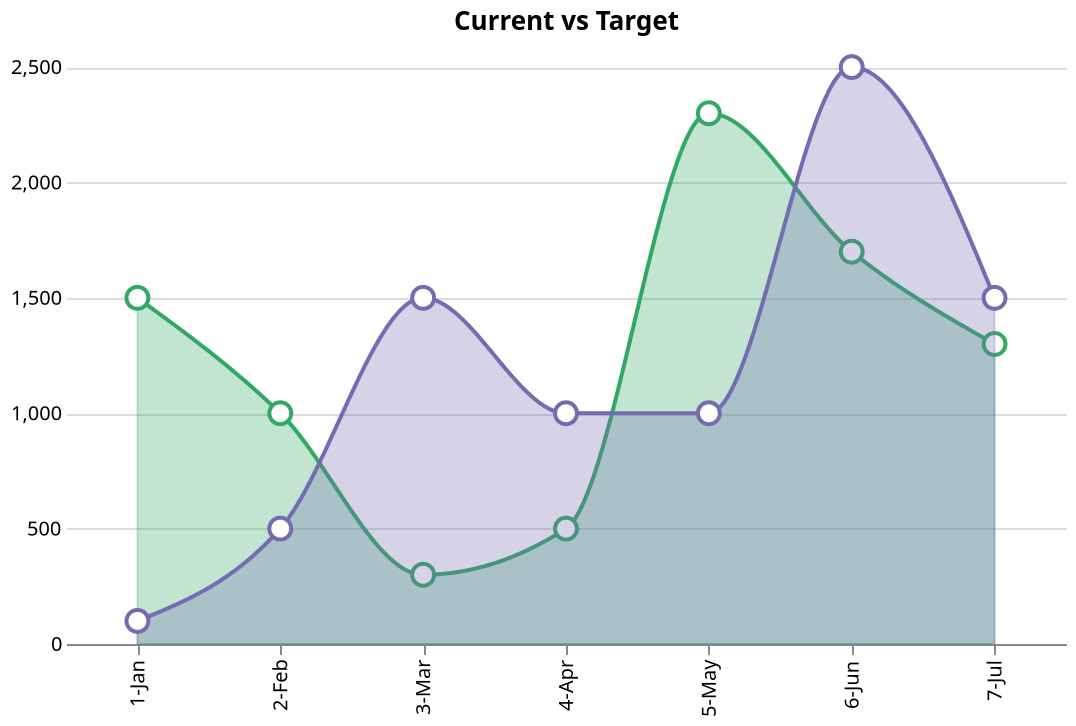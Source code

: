 {"$schema":"https://vega.github.io/schema/vega-lite/v2.json","title":"Current vs Target","width":500,"height":300,"data":{"values":[{"current":1500,"target":100,"date":"1-Jan"},{"current":1000,"target":500,"date":"2-Feb"},{"current":300,"target":1500,"date":"3-Mar"},{"current":500,"target":1000,"date":"4-Apr"},{"current":2300,"target":1000,"date":"5-May"},{"current":1700,"target":2500,"date":"6-Jun"},{"current":1300,"target":1500,"date":"7-Jul"}]},"layer":[{"mark":{"type":"line","interpolate":"monotone","stroke":"#31a864"},"encoding":{"x":{"field":"date","type":"nominal","scale":{"zero":false},"axis":{"title":""}},"y":{"field":"current","type":"quantitative","scale":{"zero":false},"axis":{"title":""}}}},{"mark":{"type":"area","interpolate":"monotone","stroke":"#31a864","fill":"#31a864","opacity":0.3},"encoding":{"x":{"field":"date","type":"nominal","scale":{"zero":false},"axis":{"title":""}},"y":{"field":"current","type":"quantitative","scale":{"zero":false},"axis":{"title":""}}}},{"mark":{"type":"point","filled":true,"fill":"#FFF","stroke":"#31a864"},"encoding":{"x":{"field":"date","type":"nominal","scale":{"zero":false}},"y":{"field":"current","type":"quantitative","scale":{"zero":false}},"size":{"value":120},"opacity":{"value":1}}},{"mark":{"type":"line","interpolate":"monotone","stroke":"#756bb1"},"encoding":{"x":{"field":"date","type":"nominal","scale":{"zero":false},"axis":{"title":""}},"y":{"field":"target","type":"quantitative","scale":{"zero":false},"axis":{"title":""}}}},{"mark":{"type":"area","interpolate":"monotone","stroke":"#756bb1","fill":"#756bb1","opacity":0.3},"encoding":{"x":{"field":"date","type":"nominal","scale":{"zero":false},"axis":{"title":""}},"y":{"field":"target","type":"quantitative","scale":{"zero":false},"axis":{"title":""}}}},{"mark":{"type":"point","filled":true,"fill":"#FFF","stroke":"#756bb1"},"encoding":{"x":{"field":"date","type":"nominal","scale":{"zero":false}},"y":{"field":"target","type":"quantitative","scale":{"zero":false}},"size":{"value":120},"opacity":{"value":1}}}],"config":{"axisY":{"ticks":false,"domain":false},"view":{"strokeWidth":0}}}